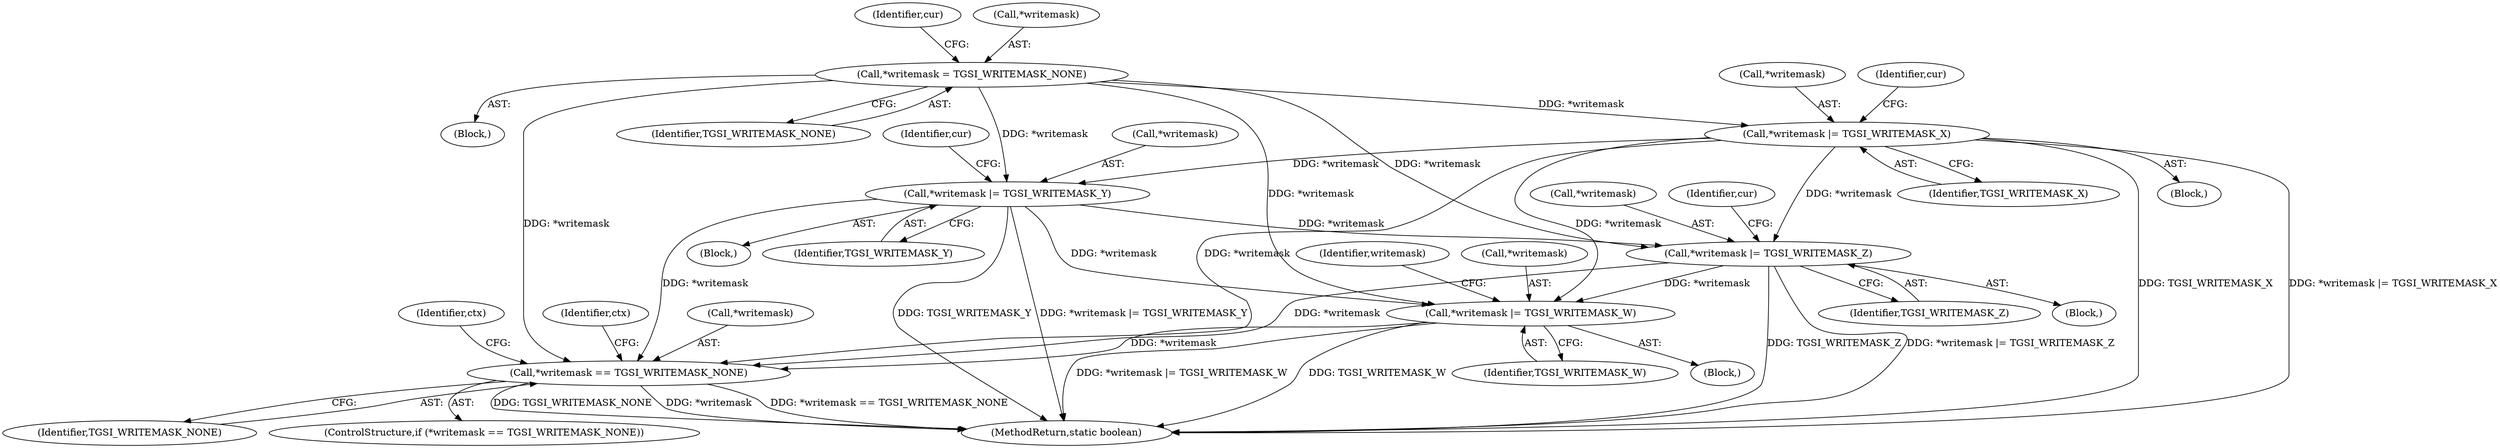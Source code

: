 digraph "0_virglrenderer_e534b51ca3c3cd25f3990589932a9ed711c59b27@API" {
"1000675" [label="(Call,*writemask |= TGSI_WRITEMASK_Z)"];
"1000649" [label="(Call,*writemask |= TGSI_WRITEMASK_X)"];
"1000633" [label="(Call,*writemask = TGSI_WRITEMASK_NONE)"];
"1000662" [label="(Call,*writemask |= TGSI_WRITEMASK_Y)"];
"1000688" [label="(Call,*writemask |= TGSI_WRITEMASK_W)"];
"1000693" [label="(Call,*writemask == TGSI_WRITEMASK_NONE)"];
"1000649" [label="(Call,*writemask |= TGSI_WRITEMASK_X)"];
"1000694" [label="(Call,*writemask)"];
"1000646" [label="(Block,)"];
"1000636" [label="(Identifier,TGSI_WRITEMASK_NONE)"];
"1000696" [label="(Identifier,TGSI_WRITEMASK_NONE)"];
"1000678" [label="(Identifier,TGSI_WRITEMASK_Z)"];
"1000670" [label="(Identifier,cur)"];
"1004155" [label="(MethodReturn,static boolean)"];
"1000685" [label="(Block,)"];
"1000693" [label="(Call,*writemask == TGSI_WRITEMASK_NONE)"];
"1000663" [label="(Call,*writemask)"];
"1000695" [label="(Identifier,writemask)"];
"1000699" [label="(Identifier,ctx)"];
"1000630" [label="(Block,)"];
"1000659" [label="(Block,)"];
"1000689" [label="(Call,*writemask)"];
"1000672" [label="(Block,)"];
"1000675" [label="(Call,*writemask |= TGSI_WRITEMASK_Z)"];
"1000652" [label="(Identifier,TGSI_WRITEMASK_X)"];
"1000692" [label="(ControlStructure,if (*writemask == TGSI_WRITEMASK_NONE))"];
"1000650" [label="(Call,*writemask)"];
"1000639" [label="(Identifier,cur)"];
"1000676" [label="(Call,*writemask)"];
"1000705" [label="(Identifier,ctx)"];
"1000691" [label="(Identifier,TGSI_WRITEMASK_W)"];
"1000633" [label="(Call,*writemask = TGSI_WRITEMASK_NONE)"];
"1000665" [label="(Identifier,TGSI_WRITEMASK_Y)"];
"1000683" [label="(Identifier,cur)"];
"1000634" [label="(Call,*writemask)"];
"1000688" [label="(Call,*writemask |= TGSI_WRITEMASK_W)"];
"1000657" [label="(Identifier,cur)"];
"1000662" [label="(Call,*writemask |= TGSI_WRITEMASK_Y)"];
"1000675" -> "1000672"  [label="AST: "];
"1000675" -> "1000678"  [label="CFG: "];
"1000676" -> "1000675"  [label="AST: "];
"1000678" -> "1000675"  [label="AST: "];
"1000683" -> "1000675"  [label="CFG: "];
"1000675" -> "1004155"  [label="DDG: TGSI_WRITEMASK_Z"];
"1000675" -> "1004155"  [label="DDG: *writemask |= TGSI_WRITEMASK_Z"];
"1000649" -> "1000675"  [label="DDG: *writemask"];
"1000662" -> "1000675"  [label="DDG: *writemask"];
"1000633" -> "1000675"  [label="DDG: *writemask"];
"1000675" -> "1000688"  [label="DDG: *writemask"];
"1000675" -> "1000693"  [label="DDG: *writemask"];
"1000649" -> "1000646"  [label="AST: "];
"1000649" -> "1000652"  [label="CFG: "];
"1000650" -> "1000649"  [label="AST: "];
"1000652" -> "1000649"  [label="AST: "];
"1000657" -> "1000649"  [label="CFG: "];
"1000649" -> "1004155"  [label="DDG: TGSI_WRITEMASK_X"];
"1000649" -> "1004155"  [label="DDG: *writemask |= TGSI_WRITEMASK_X"];
"1000633" -> "1000649"  [label="DDG: *writemask"];
"1000649" -> "1000662"  [label="DDG: *writemask"];
"1000649" -> "1000688"  [label="DDG: *writemask"];
"1000649" -> "1000693"  [label="DDG: *writemask"];
"1000633" -> "1000630"  [label="AST: "];
"1000633" -> "1000636"  [label="CFG: "];
"1000634" -> "1000633"  [label="AST: "];
"1000636" -> "1000633"  [label="AST: "];
"1000639" -> "1000633"  [label="CFG: "];
"1000633" -> "1000662"  [label="DDG: *writemask"];
"1000633" -> "1000688"  [label="DDG: *writemask"];
"1000633" -> "1000693"  [label="DDG: *writemask"];
"1000662" -> "1000659"  [label="AST: "];
"1000662" -> "1000665"  [label="CFG: "];
"1000663" -> "1000662"  [label="AST: "];
"1000665" -> "1000662"  [label="AST: "];
"1000670" -> "1000662"  [label="CFG: "];
"1000662" -> "1004155"  [label="DDG: *writemask |= TGSI_WRITEMASK_Y"];
"1000662" -> "1004155"  [label="DDG: TGSI_WRITEMASK_Y"];
"1000662" -> "1000688"  [label="DDG: *writemask"];
"1000662" -> "1000693"  [label="DDG: *writemask"];
"1000688" -> "1000685"  [label="AST: "];
"1000688" -> "1000691"  [label="CFG: "];
"1000689" -> "1000688"  [label="AST: "];
"1000691" -> "1000688"  [label="AST: "];
"1000695" -> "1000688"  [label="CFG: "];
"1000688" -> "1004155"  [label="DDG: *writemask |= TGSI_WRITEMASK_W"];
"1000688" -> "1004155"  [label="DDG: TGSI_WRITEMASK_W"];
"1000688" -> "1000693"  [label="DDG: *writemask"];
"1000693" -> "1000692"  [label="AST: "];
"1000693" -> "1000696"  [label="CFG: "];
"1000694" -> "1000693"  [label="AST: "];
"1000696" -> "1000693"  [label="AST: "];
"1000699" -> "1000693"  [label="CFG: "];
"1000705" -> "1000693"  [label="CFG: "];
"1000693" -> "1004155"  [label="DDG: *writemask == TGSI_WRITEMASK_NONE"];
"1000693" -> "1004155"  [label="DDG: TGSI_WRITEMASK_NONE"];
"1000693" -> "1004155"  [label="DDG: *writemask"];
}
